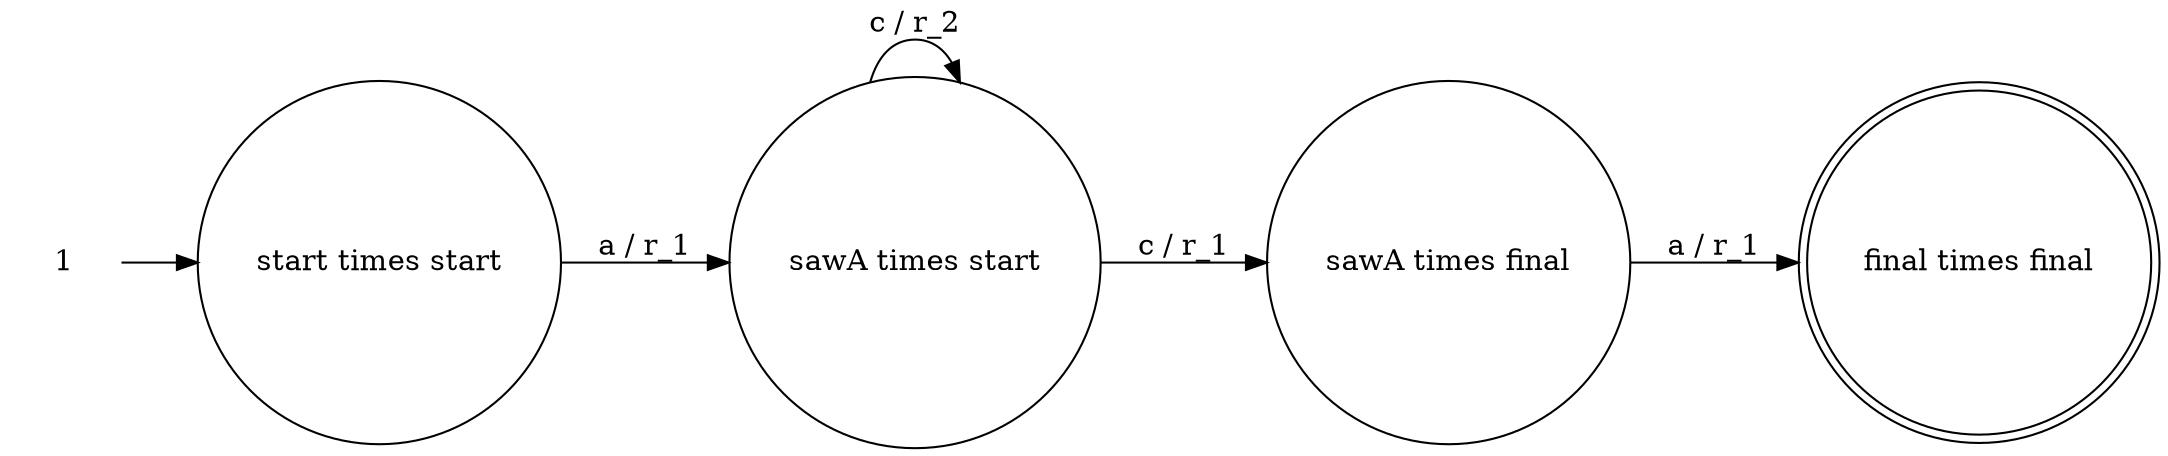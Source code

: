 digraph Automaton {rankdir = LR;
initial [shape=plaintext,label="1"];
initial -> start;
start [shape=circle,label="start \times start"];
start -> sawAstart [label="a / r_1"]

sawAstart [shape=circle,label="sawA \times start"];
sawAstart -> sawAfinal [label="c / r_1"]

sawAstart -> sawAstart [label="c / r_2"]

sawAfinal [shape=circle,label="sawA \times final"];

sawAfinal -> final [label="a / r_1"]
final [shape=doublecircle,label="final \times final"];
}